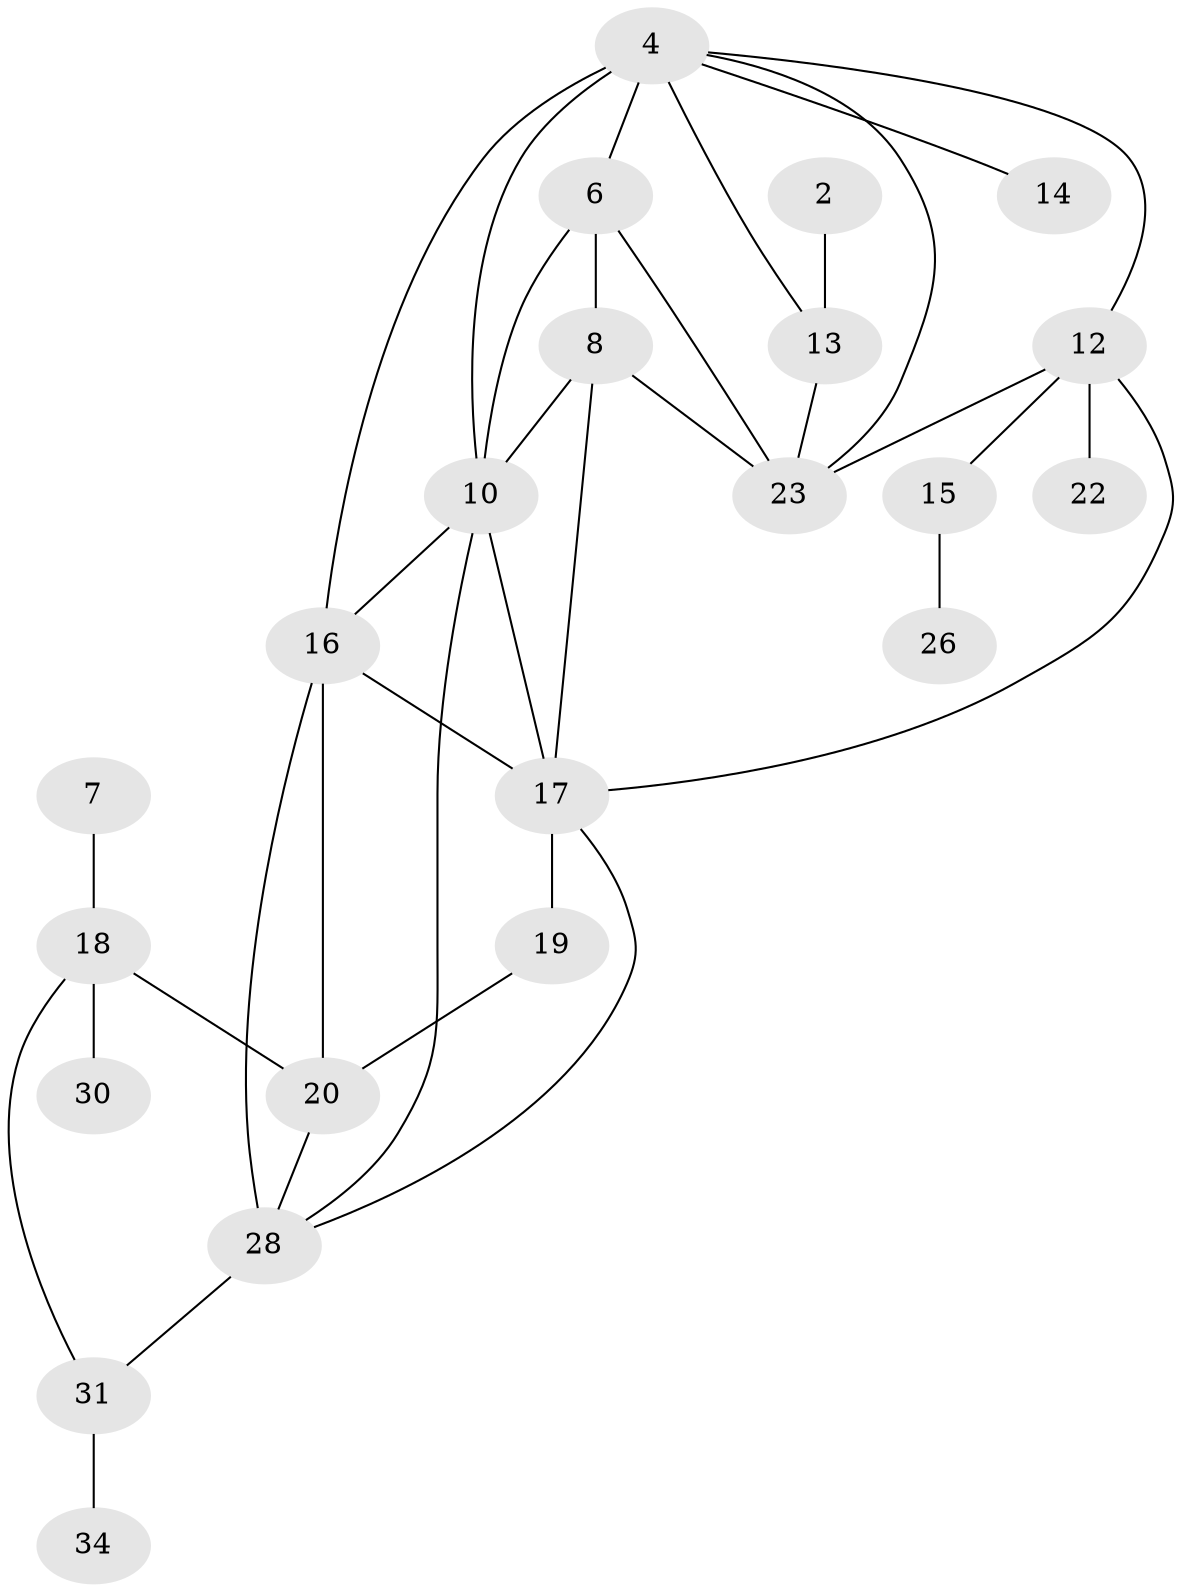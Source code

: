 // original degree distribution, {0: 0.1506849315068493, 1: 0.2876712328767123, 7: 0.0136986301369863, 4: 0.0821917808219178, 2: 0.2191780821917808, 6: 0.0410958904109589, 3: 0.1095890410958904, 5: 0.0821917808219178, 8: 0.0136986301369863}
// Generated by graph-tools (version 1.1) at 2025/33/03/09/25 02:33:40]
// undirected, 22 vertices, 36 edges
graph export_dot {
graph [start="1"]
  node [color=gray90,style=filled];
  2;
  4;
  6;
  7;
  8;
  10;
  12;
  13;
  14;
  15;
  16;
  17;
  18;
  19;
  20;
  22;
  23;
  26;
  28;
  30;
  31;
  34;
  2 -- 13 [weight=1.0];
  4 -- 6 [weight=1.0];
  4 -- 10 [weight=2.0];
  4 -- 12 [weight=1.0];
  4 -- 13 [weight=1.0];
  4 -- 14 [weight=1.0];
  4 -- 16 [weight=1.0];
  4 -- 23 [weight=1.0];
  6 -- 8 [weight=1.0];
  6 -- 10 [weight=2.0];
  6 -- 23 [weight=2.0];
  7 -- 18 [weight=1.0];
  8 -- 10 [weight=2.0];
  8 -- 17 [weight=1.0];
  8 -- 23 [weight=1.0];
  10 -- 16 [weight=1.0];
  10 -- 17 [weight=2.0];
  10 -- 28 [weight=1.0];
  12 -- 15 [weight=1.0];
  12 -- 17 [weight=1.0];
  12 -- 22 [weight=1.0];
  12 -- 23 [weight=1.0];
  13 -- 23 [weight=2.0];
  15 -- 26 [weight=1.0];
  16 -- 17 [weight=2.0];
  16 -- 20 [weight=1.0];
  16 -- 28 [weight=2.0];
  17 -- 19 [weight=2.0];
  17 -- 28 [weight=1.0];
  18 -- 20 [weight=1.0];
  18 -- 30 [weight=1.0];
  18 -- 31 [weight=1.0];
  19 -- 20 [weight=1.0];
  20 -- 28 [weight=1.0];
  28 -- 31 [weight=1.0];
  31 -- 34 [weight=1.0];
}
